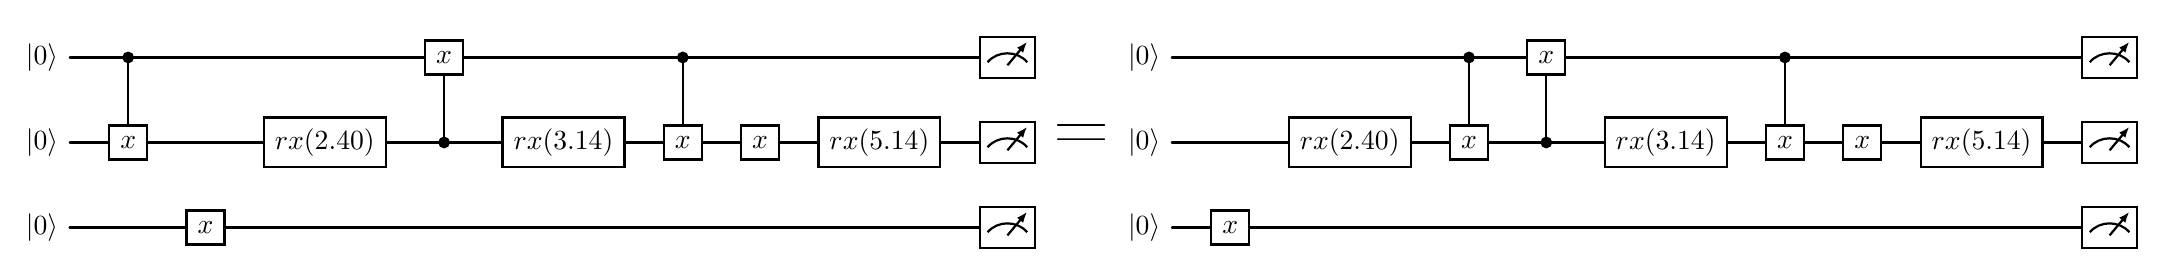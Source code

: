 \documentclass[border=6pt]{standalone}
\usepackage[utf8]{inputenc}
\usepackage[T1]{fontenc}
\usepackage{tikz}
\usetikzlibrary{quantikz2}
\begin{document}\begin{quantikz}
	\lstick{\ket{0}}	&	\ctrl{1}	&	\qw	&	\qw	&	\gate{x}	&	\qw	&	\ctrl{1}	&	\qw	&	\qw	&	\meter{}\\
	\lstick{\ket{0}}	&	\gate{x}	&	\qw	&	\gate{rx(2.40)}	&	\ctrl{-1}	&	\gate{rx(3.14)}	&	\gate{x}	&	\gate{x}	&	\gate{rx(5.14)}	&	\meter{}\\
	\lstick{\ket{0}}	&	\qw	&	\gate{x}	&	\qw	&	\qw	&	\qw	&	\qw	&	\qw	&	\qw	&	\meter{}
\end{quantikz}
{\Huge{\textbf{=}}}
\begin{quantikz}
	\lstick{\ket{0}}	&	\qw	&	\qw	&	\ctrl{1}	&	\gate{x}	&	\qw	&	\ctrl{1}	&	\qw	&	\qw	&	\meter{}\\
	\lstick{\ket{0}}	&	\qw	&	\gate{rx(2.40)}	&	\gate{x}	&	\ctrl{-1}	&	\gate{rx(3.14)}	&	\gate{x}	&	\gate{x}	&	\gate{rx(5.14)}	&	\meter{}\\
	\lstick{\ket{0}}	&	\gate{x}	&	\qw	&	\qw	&	\qw	&	\qw	&	\qw	&	\qw	&	\qw	&	\meter{}
\end{quantikz}
\end{document}